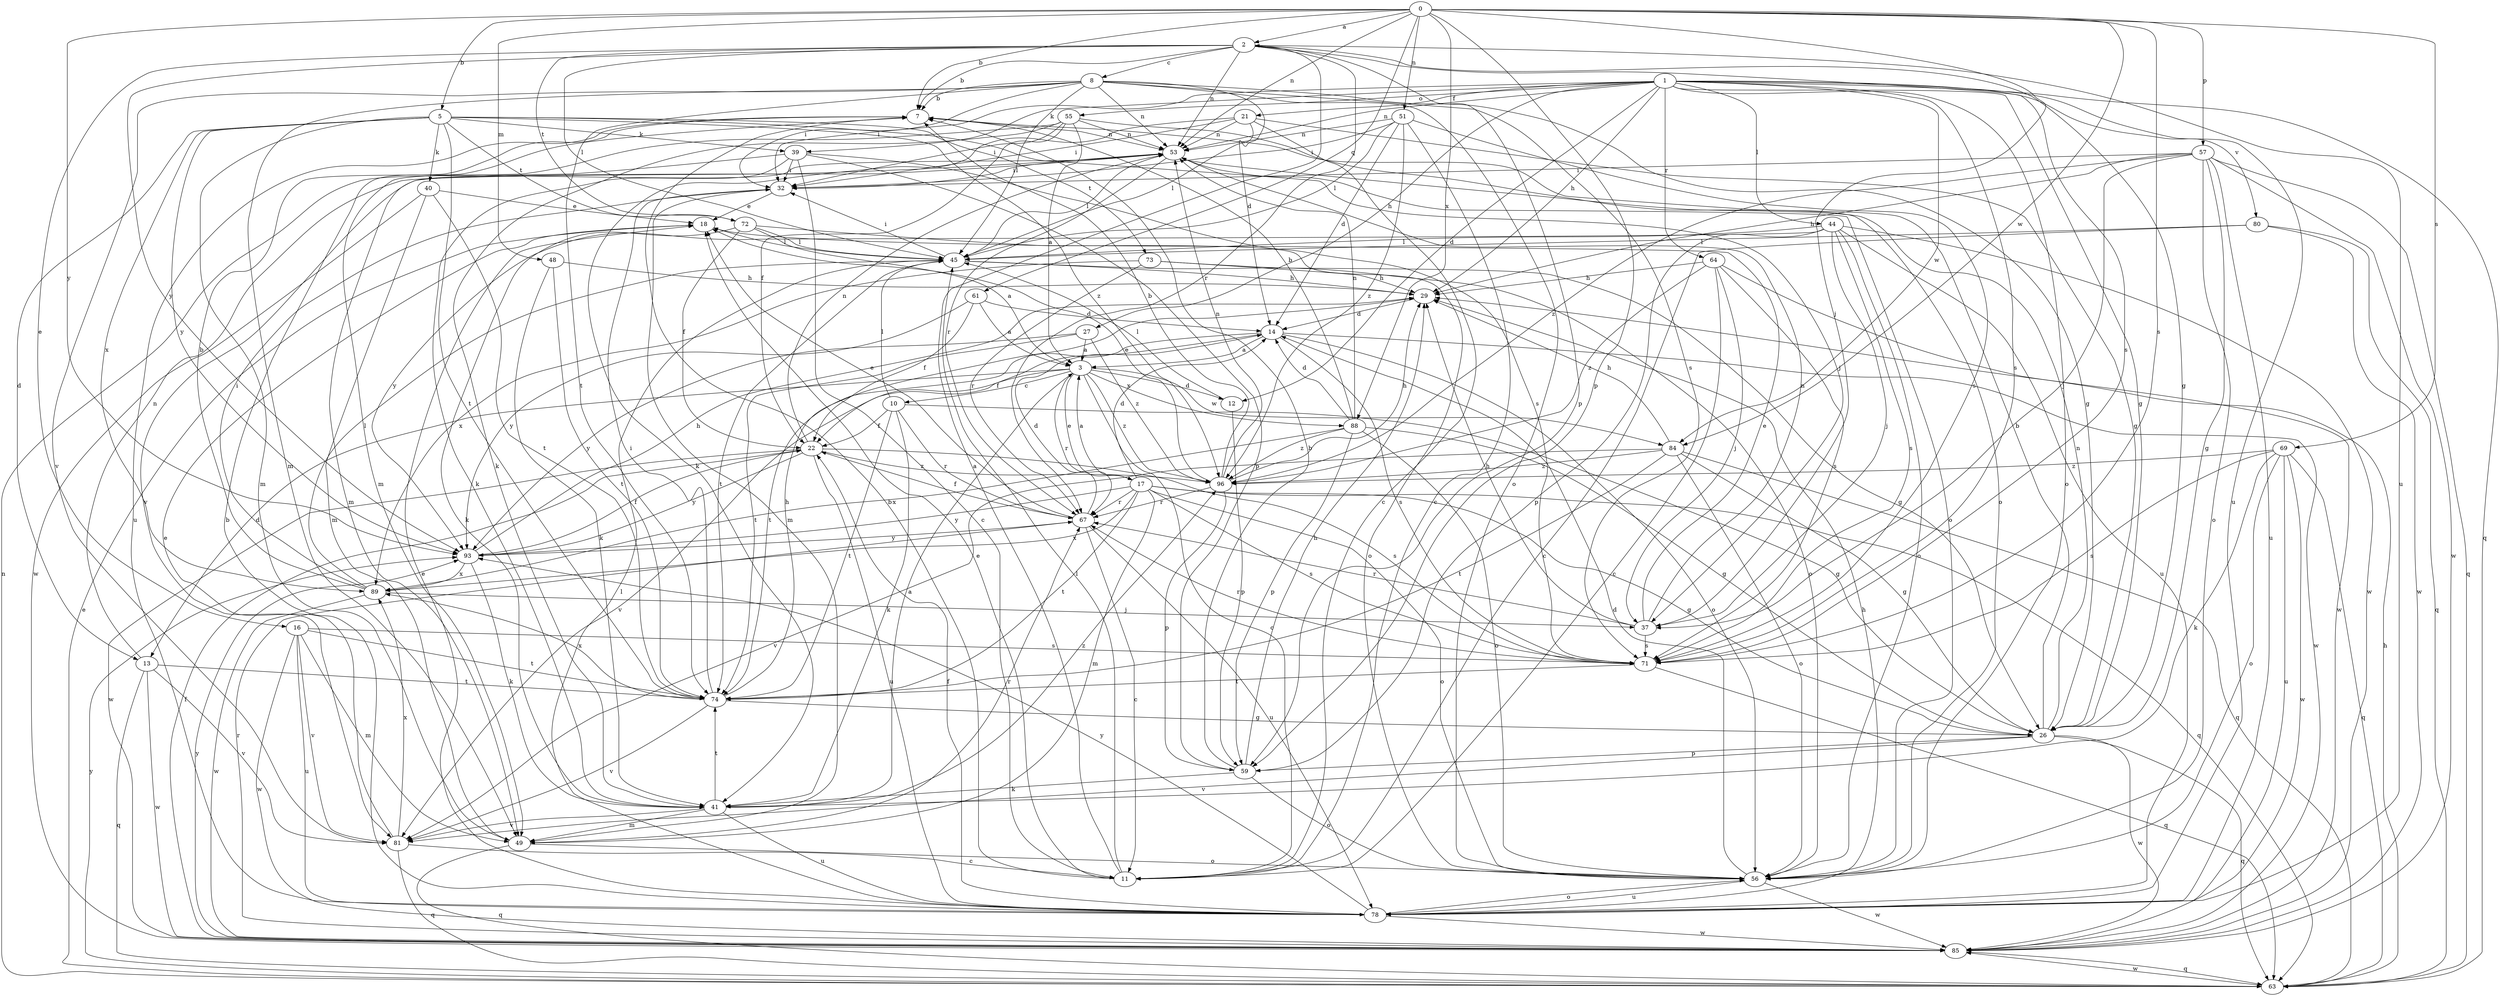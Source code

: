 strict digraph  {
0;
1;
2;
3;
5;
7;
8;
10;
11;
12;
13;
14;
16;
17;
18;
21;
22;
26;
27;
29;
32;
37;
39;
40;
41;
44;
45;
48;
49;
51;
53;
55;
56;
57;
59;
61;
63;
64;
67;
69;
71;
72;
73;
74;
78;
80;
81;
84;
85;
88;
89;
93;
96;
0 -> 2  [label=a];
0 -> 5  [label=b];
0 -> 7  [label=b];
0 -> 37  [label=j];
0 -> 48  [label=m];
0 -> 51  [label=n];
0 -> 53  [label=n];
0 -> 57  [label=p];
0 -> 59  [label=p];
0 -> 61  [label=q];
0 -> 69  [label=s];
0 -> 71  [label=s];
0 -> 84  [label=w];
0 -> 88  [label=x];
0 -> 93  [label=y];
1 -> 12  [label=d];
1 -> 21  [label=f];
1 -> 26  [label=g];
1 -> 27  [label=h];
1 -> 29  [label=h];
1 -> 32  [label=i];
1 -> 39  [label=k];
1 -> 44  [label=l];
1 -> 53  [label=n];
1 -> 55  [label=o];
1 -> 56  [label=o];
1 -> 63  [label=q];
1 -> 64  [label=r];
1 -> 71  [label=s];
1 -> 78  [label=u];
1 -> 80  [label=v];
1 -> 84  [label=w];
2 -> 7  [label=b];
2 -> 8  [label=c];
2 -> 16  [label=e];
2 -> 26  [label=g];
2 -> 45  [label=l];
2 -> 53  [label=n];
2 -> 59  [label=p];
2 -> 67  [label=r];
2 -> 71  [label=s];
2 -> 72  [label=t];
2 -> 78  [label=u];
2 -> 93  [label=y];
3 -> 10  [label=c];
3 -> 11  [label=c];
3 -> 12  [label=d];
3 -> 13  [label=d];
3 -> 17  [label=e];
3 -> 67  [label=r];
3 -> 81  [label=v];
3 -> 84  [label=w];
3 -> 88  [label=x];
3 -> 96  [label=z];
5 -> 13  [label=d];
5 -> 37  [label=j];
5 -> 39  [label=k];
5 -> 40  [label=k];
5 -> 49  [label=m];
5 -> 72  [label=t];
5 -> 73  [label=t];
5 -> 74  [label=t];
5 -> 89  [label=x];
5 -> 93  [label=y];
5 -> 96  [label=z];
7 -> 53  [label=n];
7 -> 78  [label=u];
8 -> 7  [label=b];
8 -> 14  [label=d];
8 -> 26  [label=g];
8 -> 32  [label=i];
8 -> 45  [label=l];
8 -> 49  [label=m];
8 -> 53  [label=n];
8 -> 56  [label=o];
8 -> 71  [label=s];
8 -> 74  [label=t];
8 -> 81  [label=v];
10 -> 22  [label=f];
10 -> 26  [label=g];
10 -> 41  [label=k];
10 -> 45  [label=l];
10 -> 67  [label=r];
10 -> 74  [label=t];
11 -> 2  [label=a];
11 -> 7  [label=b];
11 -> 18  [label=e];
11 -> 45  [label=l];
12 -> 45  [label=l];
12 -> 59  [label=p];
13 -> 53  [label=n];
13 -> 63  [label=q];
13 -> 74  [label=t];
13 -> 81  [label=v];
13 -> 85  [label=w];
14 -> 3  [label=a];
14 -> 22  [label=f];
14 -> 56  [label=o];
14 -> 71  [label=s];
14 -> 74  [label=t];
14 -> 85  [label=w];
16 -> 49  [label=m];
16 -> 71  [label=s];
16 -> 74  [label=t];
16 -> 78  [label=u];
16 -> 81  [label=v];
16 -> 85  [label=w];
17 -> 3  [label=a];
17 -> 14  [label=d];
17 -> 26  [label=g];
17 -> 49  [label=m];
17 -> 56  [label=o];
17 -> 63  [label=q];
17 -> 67  [label=r];
17 -> 71  [label=s];
17 -> 74  [label=t];
17 -> 89  [label=x];
17 -> 93  [label=y];
18 -> 45  [label=l];
21 -> 11  [label=c];
21 -> 26  [label=g];
21 -> 32  [label=i];
21 -> 41  [label=k];
21 -> 45  [label=l];
21 -> 53  [label=n];
22 -> 53  [label=n];
22 -> 71  [label=s];
22 -> 78  [label=u];
22 -> 85  [label=w];
22 -> 93  [label=y];
22 -> 96  [label=z];
26 -> 7  [label=b];
26 -> 53  [label=n];
26 -> 59  [label=p];
26 -> 63  [label=q];
26 -> 81  [label=v];
26 -> 85  [label=w];
27 -> 3  [label=a];
27 -> 74  [label=t];
27 -> 93  [label=y];
27 -> 96  [label=z];
29 -> 14  [label=d];
32 -> 18  [label=e];
32 -> 49  [label=m];
37 -> 18  [label=e];
37 -> 29  [label=h];
37 -> 53  [label=n];
37 -> 67  [label=r];
37 -> 71  [label=s];
39 -> 11  [label=c];
39 -> 32  [label=i];
39 -> 41  [label=k];
39 -> 49  [label=m];
39 -> 59  [label=p];
39 -> 71  [label=s];
40 -> 18  [label=e];
40 -> 49  [label=m];
40 -> 74  [label=t];
40 -> 85  [label=w];
41 -> 3  [label=a];
41 -> 49  [label=m];
41 -> 74  [label=t];
41 -> 78  [label=u];
41 -> 81  [label=v];
41 -> 96  [label=z];
44 -> 37  [label=j];
44 -> 45  [label=l];
44 -> 56  [label=o];
44 -> 59  [label=p];
44 -> 71  [label=s];
44 -> 78  [label=u];
44 -> 85  [label=w];
44 -> 93  [label=y];
45 -> 29  [label=h];
45 -> 32  [label=i];
45 -> 56  [label=o];
45 -> 74  [label=t];
48 -> 29  [label=h];
48 -> 41  [label=k];
48 -> 74  [label=t];
49 -> 56  [label=o];
49 -> 63  [label=q];
49 -> 67  [label=r];
51 -> 11  [label=c];
51 -> 14  [label=d];
51 -> 32  [label=i];
51 -> 45  [label=l];
51 -> 53  [label=n];
51 -> 71  [label=s];
51 -> 96  [label=z];
53 -> 32  [label=i];
53 -> 45  [label=l];
53 -> 56  [label=o];
53 -> 67  [label=r];
53 -> 81  [label=v];
55 -> 3  [label=a];
55 -> 22  [label=f];
55 -> 32  [label=i];
55 -> 41  [label=k];
55 -> 49  [label=m];
55 -> 53  [label=n];
55 -> 56  [label=o];
56 -> 14  [label=d];
56 -> 78  [label=u];
56 -> 85  [label=w];
57 -> 26  [label=g];
57 -> 29  [label=h];
57 -> 32  [label=i];
57 -> 37  [label=j];
57 -> 56  [label=o];
57 -> 63  [label=q];
57 -> 78  [label=u];
57 -> 85  [label=w];
57 -> 96  [label=z];
59 -> 7  [label=b];
59 -> 29  [label=h];
59 -> 41  [label=k];
59 -> 56  [label=o];
61 -> 3  [label=a];
61 -> 14  [label=d];
61 -> 22  [label=f];
61 -> 93  [label=y];
63 -> 18  [label=e];
63 -> 29  [label=h];
63 -> 53  [label=n];
63 -> 85  [label=w];
63 -> 93  [label=y];
64 -> 11  [label=c];
64 -> 29  [label=h];
64 -> 37  [label=j];
64 -> 71  [label=s];
64 -> 85  [label=w];
64 -> 96  [label=z];
67 -> 11  [label=c];
67 -> 14  [label=d];
67 -> 18  [label=e];
67 -> 22  [label=f];
67 -> 78  [label=u];
67 -> 93  [label=y];
69 -> 41  [label=k];
69 -> 56  [label=o];
69 -> 63  [label=q];
69 -> 71  [label=s];
69 -> 78  [label=u];
69 -> 85  [label=w];
69 -> 96  [label=z];
71 -> 63  [label=q];
71 -> 67  [label=r];
71 -> 74  [label=t];
72 -> 3  [label=a];
72 -> 22  [label=f];
72 -> 41  [label=k];
72 -> 45  [label=l];
72 -> 56  [label=o];
73 -> 26  [label=g];
73 -> 29  [label=h];
73 -> 67  [label=r];
73 -> 89  [label=x];
74 -> 26  [label=g];
74 -> 29  [label=h];
74 -> 32  [label=i];
74 -> 81  [label=v];
74 -> 89  [label=x];
78 -> 7  [label=b];
78 -> 18  [label=e];
78 -> 22  [label=f];
78 -> 29  [label=h];
78 -> 45  [label=l];
78 -> 56  [label=o];
78 -> 85  [label=w];
78 -> 93  [label=y];
80 -> 11  [label=c];
80 -> 45  [label=l];
80 -> 63  [label=q];
80 -> 85  [label=w];
81 -> 11  [label=c];
81 -> 18  [label=e];
81 -> 63  [label=q];
81 -> 89  [label=x];
84 -> 26  [label=g];
84 -> 29  [label=h];
84 -> 56  [label=o];
84 -> 63  [label=q];
84 -> 74  [label=t];
84 -> 81  [label=v];
84 -> 96  [label=z];
85 -> 22  [label=f];
85 -> 63  [label=q];
85 -> 67  [label=r];
85 -> 93  [label=y];
88 -> 7  [label=b];
88 -> 14  [label=d];
88 -> 26  [label=g];
88 -> 53  [label=n];
88 -> 56  [label=o];
88 -> 59  [label=p];
88 -> 89  [label=x];
88 -> 96  [label=z];
89 -> 7  [label=b];
89 -> 32  [label=i];
89 -> 37  [label=j];
89 -> 45  [label=l];
89 -> 85  [label=w];
93 -> 22  [label=f];
93 -> 29  [label=h];
93 -> 41  [label=k];
93 -> 89  [label=x];
96 -> 7  [label=b];
96 -> 18  [label=e];
96 -> 29  [label=h];
96 -> 53  [label=n];
96 -> 59  [label=p];
96 -> 67  [label=r];
}
